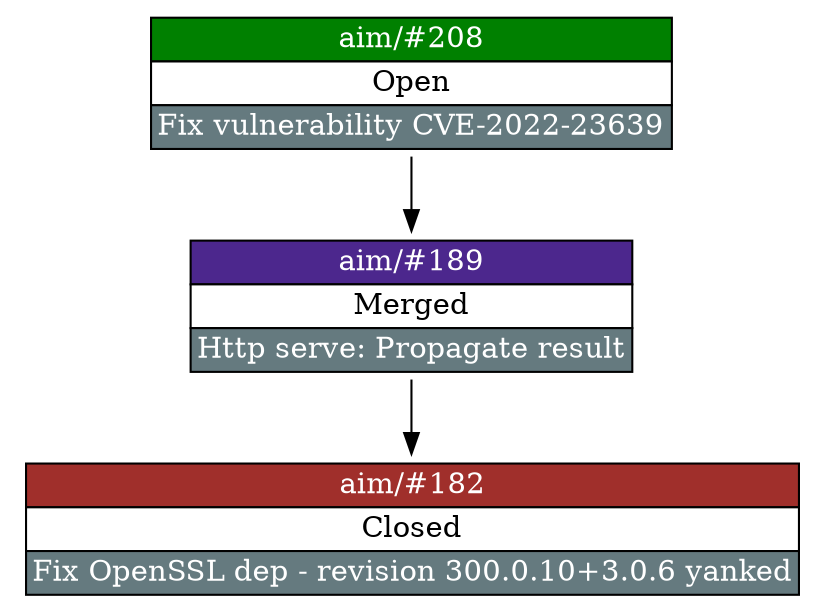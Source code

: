 digraph D {

  node [shape=plaintext]

  A [
   label=<
     <table border="0" cellborder="1" cellspacing="0" href="https://github.com/mihaigalos/aim/pull/208">
       <tr><td bgcolor="#008000"><font color="#ffffff">aim/#208</font></td></tr>
       <tr><td bgcolor="#ffffff"><font color="#000000">Open</font></td></tr>
       <tr><td bgcolor="#657a7f"><font color="#ffffff">Fix vulnerability CVE-2022-23639</font></td></tr>
     </table>>
  ];


  B [
   label=<
     <table border="0" cellborder="1" cellspacing="0" href="https://github.com/mihaigalos/aim/pull/189">
       <tr><td bgcolor="#4c278d"><font color="#ffffff">aim/#189</font></td></tr>
       <tr><td bgcolor="#ffffff"><font color="#000000">Merged</font></td></tr>
       <tr><td bgcolor="#657a7f"><font color="#ffffff">Http serve: Propagate result</font></td></tr>
     </table>>
  ];

  C [
   label=<
     <table border="0" cellborder="1" cellspacing="0" href="https://github.com/mihaigalos/aim/pull/182">
       <tr><td bgcolor="#a02f2b"><font color="#ffffff">aim/#182</font></td></tr>
       <tr><td bgcolor="#ffffff"><font color="#000000">Closed</font></td></tr>
       <tr><td bgcolor="#657a7f"><font color="#ffffff">Fix OpenSSL dep - revision 300.0.10+3.0.6 yanked</font></td></tr>
     </table>>
  ];

  A->B->C
}

